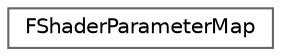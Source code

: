 digraph "Graphical Class Hierarchy"
{
 // INTERACTIVE_SVG=YES
 // LATEX_PDF_SIZE
  bgcolor="transparent";
  edge [fontname=Helvetica,fontsize=10,labelfontname=Helvetica,labelfontsize=10];
  node [fontname=Helvetica,fontsize=10,shape=box,height=0.2,width=0.4];
  rankdir="LR";
  Node0 [id="Node000000",label="FShaderParameterMap",height=0.2,width=0.4,color="grey40", fillcolor="white", style="filled",URL="$df/d6c/classFShaderParameterMap.html",tooltip="A map of shader parameter names to registers allocated to that parameter."];
}
